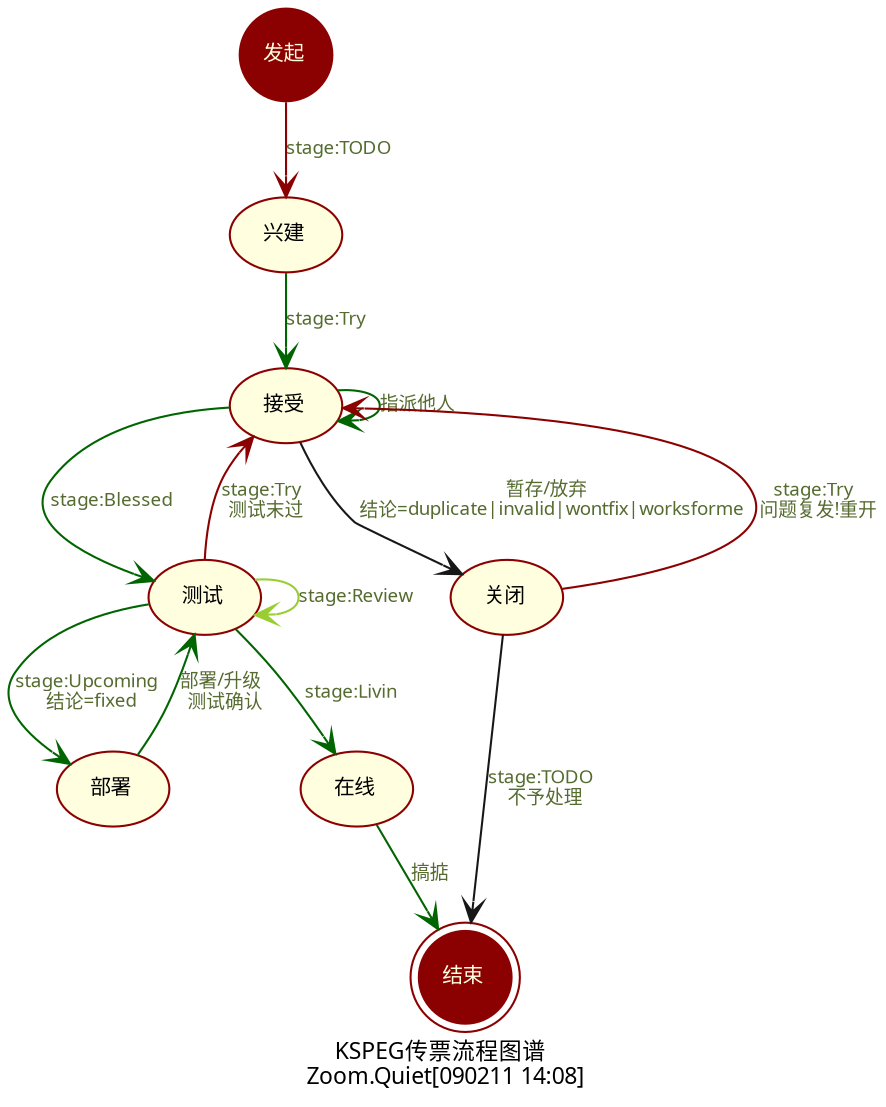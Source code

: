 digraph G {
/*图片生成命令:: need:: apt-get install graphviz-cairo
$ dot -Tpng:cairo trac-stage-enhancement-0.5.3.dot -o trac-stage-enhancement-0.5.3.png

Zoomq::090212 for #1550
*/
    /*全局设定 size="10,23",*/
    graph [label="KSPEG传票流程图谱 \n Zoom.Quiet[090211 14:08]",
        fontsize=11.0,
        fontname="VeraSansYuanTi-Regular.ttf",
        ratio=compress,
        size="20,11",
        rankdir=TB,
        ];
    node[fontsize=10.0,
        fontname="VeraSansYuanTi-Regular.ttf",
        style=filled,
        fillcolor=lightyellow,
        color=red4,
        shape=ellipse,];
    edge [fontsize=9.0,
        fontname="VeraSansYuanTi-Regular.ttf",
        fontcolor=darkolivegreen,
        color=red4,
		dir=both,
		arrowhead=vee,
		arrowtail=none,
        ];

    /*对象关系*/
	
	start->creat    [label="stage:TODO",];
	creat->try      [label="stage:Try",color="darkgreen"];
	try->try        [label="指派他人",color="darkgreen"];
	test->test      [label="stage:Review",color="yellowgreen"];
	try->test       [label="stage:Blessed",color="darkgreen"];
	test->deploy    [label="stage:Upcoming \n 结论=fixed",color="darkgreen"];
	deploy->test    [label="部署/升级 \n 测试确认",color="darkgreen"];
	test->livin     [label="stage:Livin",color="darkgreen"];
	/*
	deploy->livin     [label="stage:Livin \n 完成部署",];
	*/
	livin->end      [label="搞掂 ",color="darkgreen"];

	try->close      [label="暂存/放弃 \n 结论=duplicate|invalid|wontfix|worksforme",color="grey9"];
	close->end      [label="stage:TODO \n 不予处理",color="grey9"];

	close->try      [label="stage:Try \n 问题复发!重开",];
	test->try       [label="stage:Try \n 测试末过",];
	
    /*图元声明
    stuff       [label="仓库 "];*/
	start   	[label="发起 ", shape=circle,fontcolor=lightyellow,fillcolor=red4,];
    end         [label="结束 ", shape=doublecircle,fillcolor=red4,fontcolor=lightyellow];

	creat			[label="兴建 "];
	try  			[label="接受 "];
	close  			[label="关闭 "];
	test  			[label="测试 "];
	deploy 			[label="部署 "];
	livin  			[label="在线 "];
    
    
/*end all Graph*/
}
